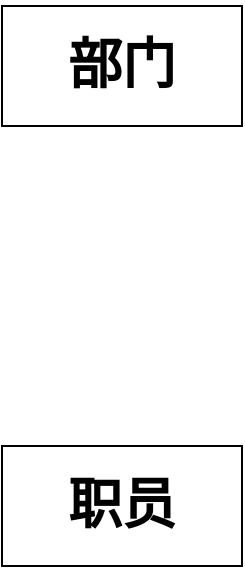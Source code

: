 <mxfile version="14.5.3" type="github">
  <diagram id="R2lEEEUBdFMjLlhIrx00" name="Page-1">
    <mxGraphModel dx="1038" dy="579" grid="1" gridSize="10" guides="1" tooltips="1" connect="1" arrows="1" fold="1" page="1" pageScale="1" pageWidth="850" pageHeight="1100" math="0" shadow="0" extFonts="Permanent Marker^https://fonts.googleapis.com/css?family=Permanent+Marker">
      <root>
        <mxCell id="0" />
        <mxCell id="1" parent="0" />
        <mxCell id="t-3A1nxp8MKOtjA7vqcW-1" value="&lt;h1&gt;&lt;font style=&quot;font-size: 27px&quot;&gt;部门&lt;/font&gt;&lt;/h1&gt;" style="rounded=0;whiteSpace=wrap;html=1;" vertex="1" parent="1">
          <mxGeometry x="190" y="110" width="120" height="60" as="geometry" />
        </mxCell>
        <mxCell id="t-3A1nxp8MKOtjA7vqcW-2" value="&lt;h1&gt;&lt;font style=&quot;font-size: 27px&quot;&gt;职员&lt;/font&gt;&lt;/h1&gt;" style="rounded=0;whiteSpace=wrap;html=1;" vertex="1" parent="1">
          <mxGeometry x="190" y="330" width="120" height="60" as="geometry" />
        </mxCell>
      </root>
    </mxGraphModel>
  </diagram>
</mxfile>
